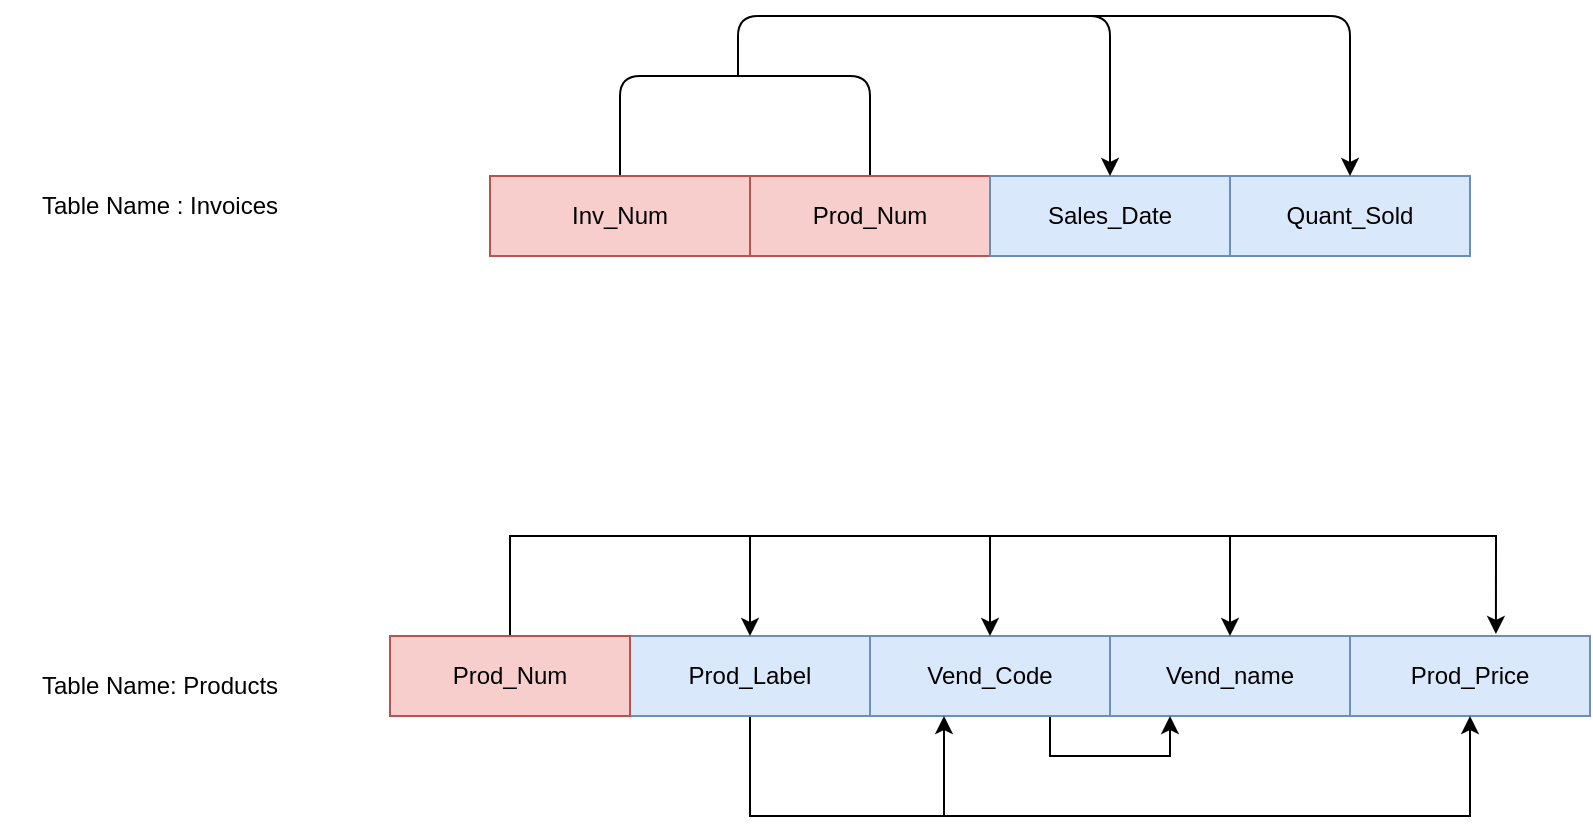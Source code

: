 <mxfile version="19.0.2" type="device"><diagram id="WD_7uIni7ccKlxqXDTi2" name="Page-1"><mxGraphModel dx="1381" dy="764" grid="1" gridSize="10" guides="1" tooltips="1" connect="1" arrows="1" fold="1" page="1" pageScale="1" pageWidth="827" pageHeight="1169" math="0" shadow="0"><root><mxCell id="0"/><mxCell id="1" parent="0"/><mxCell id="aSH4oW-oFReEgqt75yA1-22" style="edgeStyle=orthogonalEdgeStyle;orthogonalLoop=1;jettySize=auto;html=1;exitX=0.5;exitY=0;exitDx=0;exitDy=0;entryX=0.5;entryY=0;entryDx=0;entryDy=0;rounded=1;strokeColor=default;endArrow=none;endFill=0;" edge="1" parent="1" source="aSH4oW-oFReEgqt75yA1-1" target="aSH4oW-oFReEgqt75yA1-2"><mxGeometry relative="1" as="geometry"><Array as="points"><mxPoint x="355" y="140"/><mxPoint x="480" y="140"/></Array></mxGeometry></mxCell><mxCell id="aSH4oW-oFReEgqt75yA1-1" value="Inv_Num" style="rounded=0;whiteSpace=wrap;html=1;fillColor=#f8cecc;strokeColor=#b85450;" vertex="1" parent="1"><mxGeometry x="290" y="190" width="130" height="40" as="geometry"/></mxCell><mxCell id="aSH4oW-oFReEgqt75yA1-2" value="Prod_Num" style="rounded=0;whiteSpace=wrap;html=1;fillColor=#f8cecc;strokeColor=#b85450;" vertex="1" parent="1"><mxGeometry x="420" y="190" width="120" height="40" as="geometry"/></mxCell><mxCell id="aSH4oW-oFReEgqt75yA1-3" value="Quant_Sold" style="rounded=0;whiteSpace=wrap;html=1;fillColor=#dae8fc;strokeColor=#6c8ebf;" vertex="1" parent="1"><mxGeometry x="660" y="190" width="120" height="40" as="geometry"/></mxCell><mxCell id="aSH4oW-oFReEgqt75yA1-5" value="Sales_Date" style="rounded=0;whiteSpace=wrap;html=1;fillColor=#dae8fc;strokeColor=#6c8ebf;" vertex="1" parent="1"><mxGeometry x="540" y="190" width="120" height="40" as="geometry"/></mxCell><mxCell id="aSH4oW-oFReEgqt75yA1-6" value="Table Name : Invoices" style="text;html=1;strokeColor=none;fillColor=none;align=center;verticalAlign=middle;whiteSpace=wrap;rounded=0;" vertex="1" parent="1"><mxGeometry x="45" y="190" width="160" height="30" as="geometry"/></mxCell><mxCell id="aSH4oW-oFReEgqt75yA1-14" value="Prod_Price" style="rounded=0;whiteSpace=wrap;html=1;fillColor=#dae8fc;strokeColor=#6c8ebf;" vertex="1" parent="1"><mxGeometry x="720" y="420" width="120" height="40" as="geometry"/></mxCell><mxCell id="aSH4oW-oFReEgqt75yA1-15" value="Vend_name" style="rounded=0;whiteSpace=wrap;html=1;fillColor=#dae8fc;strokeColor=#6c8ebf;" vertex="1" parent="1"><mxGeometry x="600" y="420" width="120" height="40" as="geometry"/></mxCell><mxCell id="aSH4oW-oFReEgqt75yA1-31" style="edgeStyle=orthogonalEdgeStyle;rounded=0;orthogonalLoop=1;jettySize=auto;html=1;exitX=0.75;exitY=1;exitDx=0;exitDy=0;entryX=0.25;entryY=1;entryDx=0;entryDy=0;endArrow=classic;endFill=1;strokeColor=default;" edge="1" parent="1" source="aSH4oW-oFReEgqt75yA1-16" target="aSH4oW-oFReEgqt75yA1-15"><mxGeometry relative="1" as="geometry"/></mxCell><mxCell id="aSH4oW-oFReEgqt75yA1-16" value="Vend_Code" style="rounded=0;whiteSpace=wrap;html=1;fillColor=#dae8fc;strokeColor=#6c8ebf;" vertex="1" parent="1"><mxGeometry x="480" y="420" width="120" height="40" as="geometry"/></mxCell><mxCell id="aSH4oW-oFReEgqt75yA1-29" style="edgeStyle=orthogonalEdgeStyle;rounded=0;orthogonalLoop=1;jettySize=auto;html=1;exitX=0.5;exitY=1;exitDx=0;exitDy=0;entryX=0.5;entryY=1;entryDx=0;entryDy=0;endArrow=classic;endFill=1;strokeColor=default;" edge="1" parent="1" source="aSH4oW-oFReEgqt75yA1-17" target="aSH4oW-oFReEgqt75yA1-14"><mxGeometry relative="1" as="geometry"><Array as="points"><mxPoint x="420" y="510"/><mxPoint x="780" y="510"/></Array></mxGeometry></mxCell><mxCell id="aSH4oW-oFReEgqt75yA1-17" value="Prod_Label" style="rounded=0;whiteSpace=wrap;html=1;fillColor=#dae8fc;strokeColor=#6c8ebf;" vertex="1" parent="1"><mxGeometry x="360" y="420" width="120" height="40" as="geometry"/></mxCell><mxCell id="aSH4oW-oFReEgqt75yA1-20" style="edgeStyle=orthogonalEdgeStyle;orthogonalLoop=1;jettySize=auto;html=1;exitX=0.5;exitY=0;exitDx=0;exitDy=0;entryX=0.608;entryY=-0.025;entryDx=0;entryDy=0;entryPerimeter=0;rounded=0;" edge="1" parent="1" source="aSH4oW-oFReEgqt75yA1-18" target="aSH4oW-oFReEgqt75yA1-14"><mxGeometry relative="1" as="geometry"><Array as="points"><mxPoint x="300" y="370"/><mxPoint x="793" y="370"/></Array></mxGeometry></mxCell><mxCell id="aSH4oW-oFReEgqt75yA1-18" value="Prod_Num" style="rounded=0;whiteSpace=wrap;html=1;fillColor=#f8cecc;strokeColor=#b85450;" vertex="1" parent="1"><mxGeometry x="240" y="420" width="120" height="40" as="geometry"/></mxCell><mxCell id="aSH4oW-oFReEgqt75yA1-19" value="Table Name: Products" style="text;html=1;strokeColor=none;fillColor=none;align=center;verticalAlign=middle;whiteSpace=wrap;rounded=0;" vertex="1" parent="1"><mxGeometry x="60" y="430" width="130" height="30" as="geometry"/></mxCell><mxCell id="aSH4oW-oFReEgqt75yA1-24" value="" style="endArrow=classic;html=1;rounded=1;strokeColor=default;entryX=0.5;entryY=0;entryDx=0;entryDy=0;endFill=1;" edge="1" parent="1" target="aSH4oW-oFReEgqt75yA1-5"><mxGeometry width="50" height="50" relative="1" as="geometry"><mxPoint x="414" y="140" as="sourcePoint"/><mxPoint x="610" y="90" as="targetPoint"/><Array as="points"><mxPoint x="414" y="110"/><mxPoint x="600" y="110"/></Array></mxGeometry></mxCell><mxCell id="aSH4oW-oFReEgqt75yA1-25" value="" style="endArrow=classic;html=1;rounded=1;strokeColor=default;entryX=0.5;entryY=0;entryDx=0;entryDy=0;endFill=1;" edge="1" parent="1" target="aSH4oW-oFReEgqt75yA1-3"><mxGeometry width="50" height="50" relative="1" as="geometry"><mxPoint x="570" y="110" as="sourcePoint"/><mxPoint x="440" y="350" as="targetPoint"/><Array as="points"><mxPoint x="720" y="110"/></Array></mxGeometry></mxCell><mxCell id="aSH4oW-oFReEgqt75yA1-26" value="" style="endArrow=classic;html=1;rounded=1;strokeColor=default;entryX=0.5;entryY=0;entryDx=0;entryDy=0;endFill=1;" edge="1" parent="1" target="aSH4oW-oFReEgqt75yA1-16"><mxGeometry width="50" height="50" relative="1" as="geometry"><mxPoint x="540" y="370" as="sourcePoint"/><mxPoint x="440" y="350" as="targetPoint"/></mxGeometry></mxCell><mxCell id="aSH4oW-oFReEgqt75yA1-27" value="" style="endArrow=classic;html=1;rounded=1;strokeColor=default;entryX=0.5;entryY=0;entryDx=0;entryDy=0;" edge="1" parent="1" target="aSH4oW-oFReEgqt75yA1-17"><mxGeometry width="50" height="50" relative="1" as="geometry"><mxPoint x="420" y="370" as="sourcePoint"/><mxPoint x="440" y="350" as="targetPoint"/></mxGeometry></mxCell><mxCell id="aSH4oW-oFReEgqt75yA1-28" value="" style="endArrow=classic;html=1;rounded=1;strokeColor=default;" edge="1" parent="1"><mxGeometry width="50" height="50" relative="1" as="geometry"><mxPoint x="660" y="370" as="sourcePoint"/><mxPoint x="660" y="420" as="targetPoint"/><Array as="points"/></mxGeometry></mxCell><mxCell id="aSH4oW-oFReEgqt75yA1-30" value="" style="endArrow=classic;html=1;rounded=0;strokeColor=default;" edge="1" parent="1"><mxGeometry width="50" height="50" relative="1" as="geometry"><mxPoint x="517" y="510" as="sourcePoint"/><mxPoint x="517" y="460" as="targetPoint"/></mxGeometry></mxCell></root></mxGraphModel></diagram></mxfile>